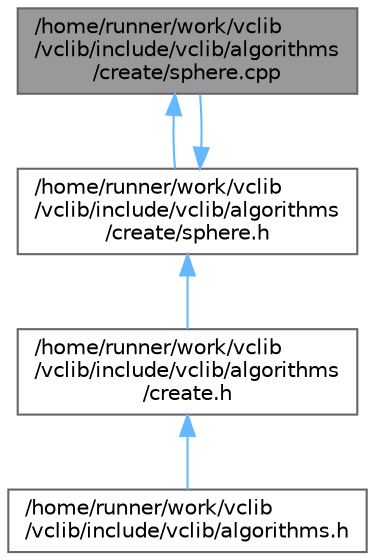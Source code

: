digraph "/home/runner/work/vclib/vclib/include/vclib/algorithms/create/sphere.cpp"
{
 // LATEX_PDF_SIZE
  bgcolor="transparent";
  edge [fontname=Helvetica,fontsize=10,labelfontname=Helvetica,labelfontsize=10];
  node [fontname=Helvetica,fontsize=10,shape=box,height=0.2,width=0.4];
  Node1 [label="/home/runner/work/vclib\l/vclib/include/vclib/algorithms\l/create/sphere.cpp",height=0.2,width=0.4,color="gray40", fillcolor="grey60", style="filled", fontcolor="black",tooltip=" "];
  Node1 -> Node2 [dir="back",color="steelblue1",style="solid"];
  Node2 [label="/home/runner/work/vclib\l/vclib/include/vclib/algorithms\l/create/sphere.h",height=0.2,width=0.4,color="grey40", fillcolor="white", style="filled",URL="$algorithms_2create_2sphere_8h.html",tooltip=" "];
  Node2 -> Node3 [dir="back",color="steelblue1",style="solid"];
  Node3 [label="/home/runner/work/vclib\l/vclib/include/vclib/algorithms\l/create.h",height=0.2,width=0.4,color="grey40", fillcolor="white", style="filled",URL="$create_8h.html",tooltip=" "];
  Node3 -> Node4 [dir="back",color="steelblue1",style="solid"];
  Node4 [label="/home/runner/work/vclib\l/vclib/include/vclib/algorithms.h",height=0.2,width=0.4,color="grey40", fillcolor="white", style="filled",URL="$algorithms_8h.html",tooltip=" "];
  Node2 -> Node1 [dir="back",color="steelblue1",style="solid"];
}
